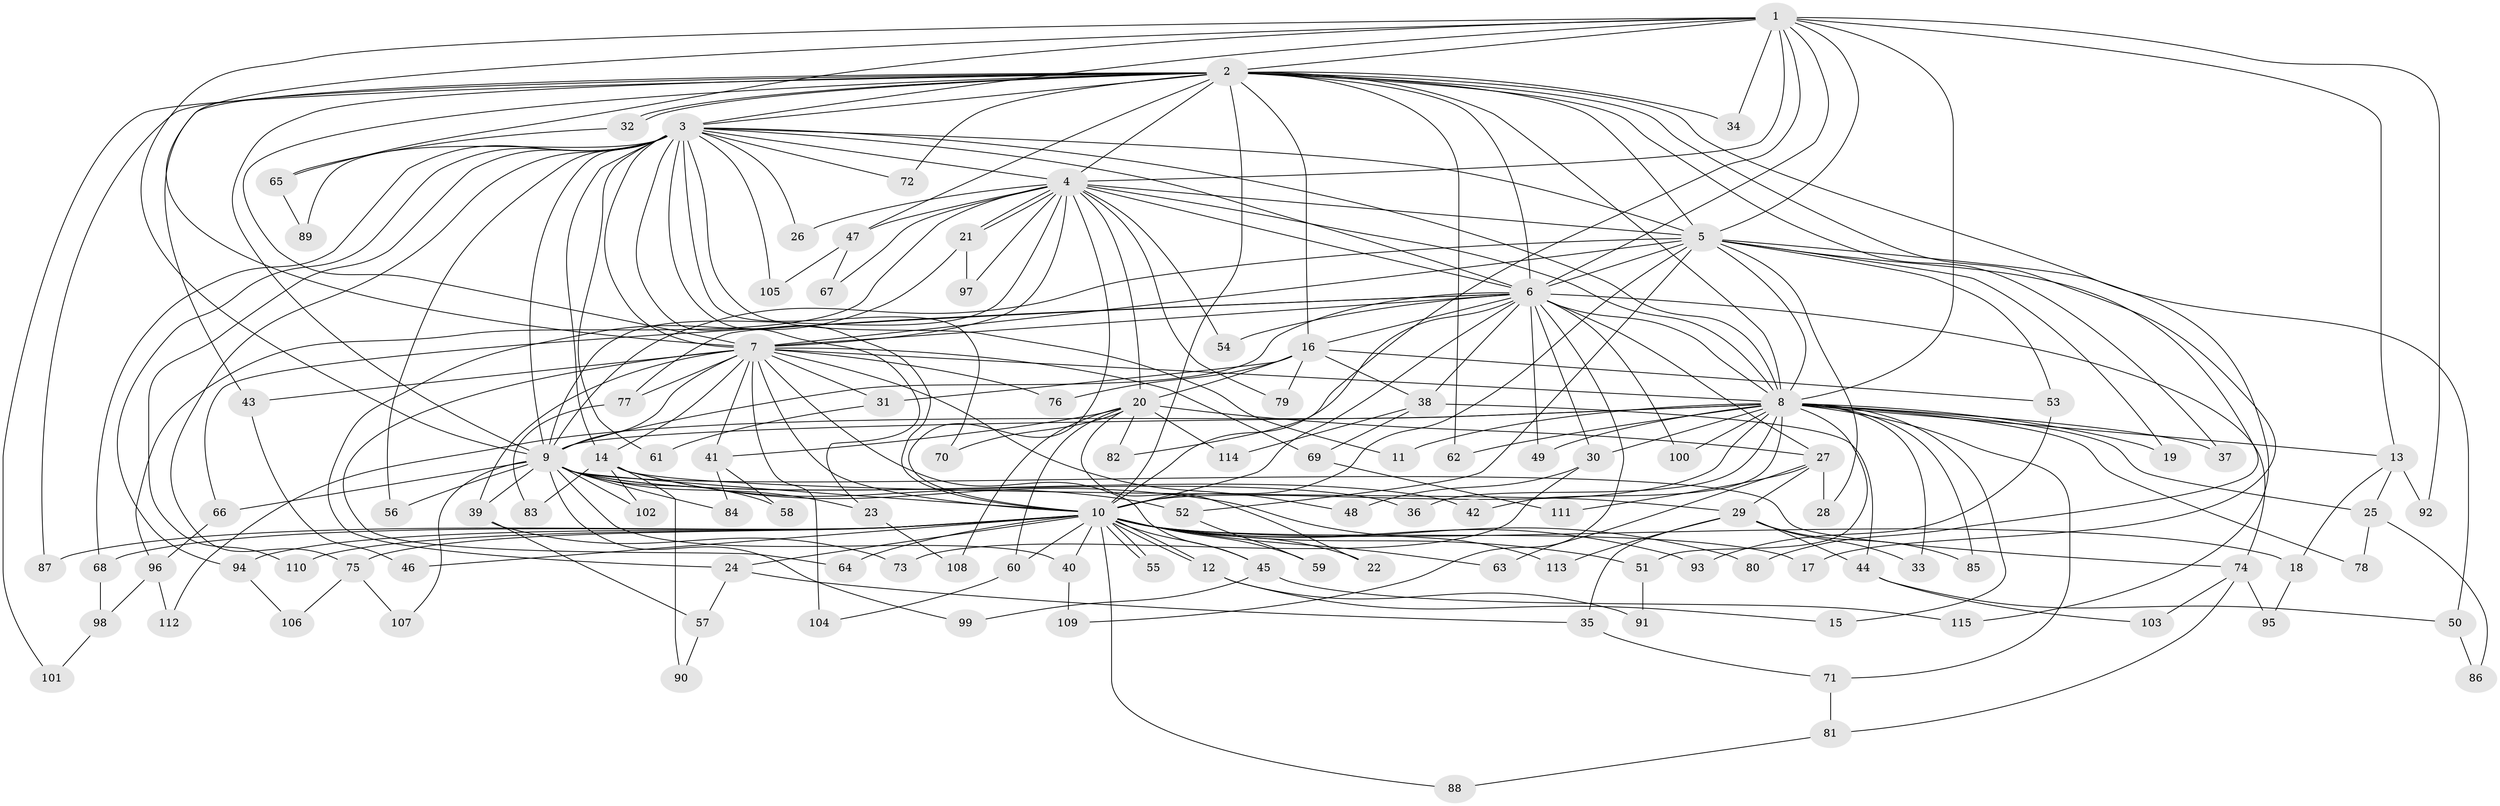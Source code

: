 // Generated by graph-tools (version 1.1) at 2025/11/02/27/25 16:11:03]
// undirected, 115 vertices, 255 edges
graph export_dot {
graph [start="1"]
  node [color=gray90,style=filled];
  1;
  2;
  3;
  4;
  5;
  6;
  7;
  8;
  9;
  10;
  11;
  12;
  13;
  14;
  15;
  16;
  17;
  18;
  19;
  20;
  21;
  22;
  23;
  24;
  25;
  26;
  27;
  28;
  29;
  30;
  31;
  32;
  33;
  34;
  35;
  36;
  37;
  38;
  39;
  40;
  41;
  42;
  43;
  44;
  45;
  46;
  47;
  48;
  49;
  50;
  51;
  52;
  53;
  54;
  55;
  56;
  57;
  58;
  59;
  60;
  61;
  62;
  63;
  64;
  65;
  66;
  67;
  68;
  69;
  70;
  71;
  72;
  73;
  74;
  75;
  76;
  77;
  78;
  79;
  80;
  81;
  82;
  83;
  84;
  85;
  86;
  87;
  88;
  89;
  90;
  91;
  92;
  93;
  94;
  95;
  96;
  97;
  98;
  99;
  100;
  101;
  102;
  103;
  104;
  105;
  106;
  107;
  108;
  109;
  110;
  111;
  112;
  113;
  114;
  115;
  1 -- 2;
  1 -- 3;
  1 -- 4;
  1 -- 5;
  1 -- 6;
  1 -- 7;
  1 -- 8;
  1 -- 9;
  1 -- 10;
  1 -- 13;
  1 -- 34;
  1 -- 65;
  1 -- 92;
  2 -- 3;
  2 -- 4;
  2 -- 5;
  2 -- 6;
  2 -- 7;
  2 -- 8;
  2 -- 9;
  2 -- 10;
  2 -- 16;
  2 -- 17;
  2 -- 32;
  2 -- 32;
  2 -- 34;
  2 -- 37;
  2 -- 43;
  2 -- 47;
  2 -- 50;
  2 -- 62;
  2 -- 72;
  2 -- 87;
  2 -- 101;
  3 -- 4;
  3 -- 5;
  3 -- 6;
  3 -- 7;
  3 -- 8;
  3 -- 9;
  3 -- 10;
  3 -- 11;
  3 -- 14;
  3 -- 23;
  3 -- 26;
  3 -- 56;
  3 -- 61;
  3 -- 68;
  3 -- 70;
  3 -- 72;
  3 -- 75;
  3 -- 89;
  3 -- 94;
  3 -- 105;
  3 -- 110;
  4 -- 5;
  4 -- 6;
  4 -- 7;
  4 -- 8;
  4 -- 9;
  4 -- 10;
  4 -- 20;
  4 -- 21;
  4 -- 21;
  4 -- 26;
  4 -- 47;
  4 -- 54;
  4 -- 67;
  4 -- 79;
  4 -- 96;
  4 -- 97;
  5 -- 6;
  5 -- 7;
  5 -- 8;
  5 -- 9;
  5 -- 10;
  5 -- 19;
  5 -- 28;
  5 -- 52;
  5 -- 53;
  5 -- 80;
  5 -- 115;
  6 -- 7;
  6 -- 8;
  6 -- 9;
  6 -- 10;
  6 -- 16;
  6 -- 27;
  6 -- 30;
  6 -- 38;
  6 -- 49;
  6 -- 54;
  6 -- 66;
  6 -- 74;
  6 -- 77;
  6 -- 82;
  6 -- 100;
  6 -- 109;
  7 -- 8;
  7 -- 9;
  7 -- 10;
  7 -- 14;
  7 -- 31;
  7 -- 39;
  7 -- 41;
  7 -- 43;
  7 -- 45;
  7 -- 48;
  7 -- 64;
  7 -- 69;
  7 -- 76;
  7 -- 77;
  7 -- 104;
  8 -- 9;
  8 -- 10;
  8 -- 11;
  8 -- 13;
  8 -- 15;
  8 -- 19;
  8 -- 25;
  8 -- 30;
  8 -- 33;
  8 -- 36;
  8 -- 37;
  8 -- 42;
  8 -- 49;
  8 -- 51;
  8 -- 62;
  8 -- 71;
  8 -- 78;
  8 -- 85;
  8 -- 100;
  8 -- 112;
  9 -- 10;
  9 -- 23;
  9 -- 36;
  9 -- 39;
  9 -- 40;
  9 -- 42;
  9 -- 56;
  9 -- 58;
  9 -- 66;
  9 -- 74;
  9 -- 84;
  9 -- 99;
  9 -- 102;
  9 -- 107;
  10 -- 12;
  10 -- 12;
  10 -- 17;
  10 -- 18;
  10 -- 22;
  10 -- 24;
  10 -- 40;
  10 -- 45;
  10 -- 46;
  10 -- 51;
  10 -- 55;
  10 -- 55;
  10 -- 59;
  10 -- 60;
  10 -- 63;
  10 -- 64;
  10 -- 68;
  10 -- 75;
  10 -- 80;
  10 -- 87;
  10 -- 88;
  10 -- 93;
  10 -- 94;
  10 -- 110;
  12 -- 15;
  12 -- 91;
  13 -- 18;
  13 -- 25;
  13 -- 92;
  14 -- 29;
  14 -- 52;
  14 -- 83;
  14 -- 90;
  14 -- 102;
  14 -- 113;
  16 -- 20;
  16 -- 31;
  16 -- 38;
  16 -- 53;
  16 -- 76;
  16 -- 79;
  18 -- 95;
  20 -- 22;
  20 -- 27;
  20 -- 41;
  20 -- 60;
  20 -- 70;
  20 -- 82;
  20 -- 108;
  20 -- 114;
  21 -- 24;
  21 -- 97;
  23 -- 108;
  24 -- 35;
  24 -- 57;
  25 -- 78;
  25 -- 86;
  27 -- 28;
  27 -- 29;
  27 -- 63;
  27 -- 111;
  29 -- 33;
  29 -- 35;
  29 -- 44;
  29 -- 85;
  29 -- 113;
  30 -- 48;
  30 -- 73;
  31 -- 61;
  32 -- 65;
  35 -- 71;
  38 -- 44;
  38 -- 69;
  38 -- 114;
  39 -- 57;
  39 -- 73;
  40 -- 109;
  41 -- 58;
  41 -- 84;
  43 -- 46;
  44 -- 50;
  44 -- 103;
  45 -- 99;
  45 -- 115;
  47 -- 67;
  47 -- 105;
  50 -- 86;
  51 -- 91;
  52 -- 59;
  53 -- 93;
  57 -- 90;
  60 -- 104;
  65 -- 89;
  66 -- 96;
  68 -- 98;
  69 -- 111;
  71 -- 81;
  74 -- 81;
  74 -- 95;
  74 -- 103;
  75 -- 106;
  75 -- 107;
  77 -- 83;
  81 -- 88;
  94 -- 106;
  96 -- 98;
  96 -- 112;
  98 -- 101;
}
